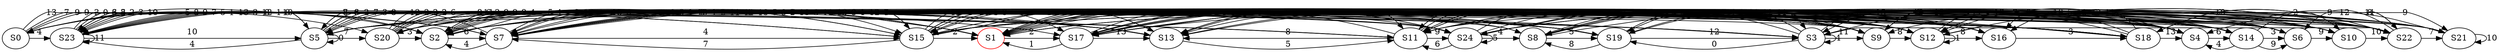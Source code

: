 // # of Nodes: 25 Density: 0.6 Alphabet Cardinality: 14
digraph {
	node [fixed_size=True width=.0005]
	S0 [label=S0]
	S0 -> S23 [label=4 constraint=false]
	S0 -> S5 [label=8 constraint=false]
	S0 -> S7 [label=13 constraint=false]
	S0 -> S2 [label=1 constraint=false]
	S0 -> S20 [label=7 constraint=false]
	S0 -> S15 [label=12 constraint=false]
	S0 -> S18 [label=9 constraint=false]
	S1 [label=S1 color=red]
	S1 -> S17 [label=2 constraint=false]
	S1 -> S13 [label=9 constraint=false]
	S1 -> S24 [label=8 constraint=false]
	S1 -> S9 [label=6 constraint=false]
	S1 -> S3 [label=4 constraint=false]
	S1 -> S16 [label=1 constraint=false]
	S1 -> S7 [label=2 constraint=false]
	S2 [label=S2]
	S2 -> S19 [label=2 constraint=false]
	S2 -> S9 [label=11 constraint=false]
	S2 -> S11 [label=9 constraint=false]
	S2 -> S12 [label=5 constraint=false]
	S2 -> S7 [label=6 constraint=false]
	S2 -> S3 [label=2 constraint=false]
	S2 -> S13 [label=6 constraint=false]
	S2 -> S15 [label=11 constraint=false]
	S3 [label=S3]
	S3 -> S8 [label=2 constraint=false]
	S3 -> S23 [label=2 constraint=false]
	S3 -> S3 [label=4 constraint=false]
	S3 -> S7 [label=12 constraint=false]
	S3 -> S4 [label=2 constraint=false]
	S3 -> S22 [label=13 constraint=false]
	S3 -> S19 [label=0 constraint=false]
	S3 -> S24 [label=11 constraint=false]
	S3 -> S9 [label=11 constraint=false]
	S4 [label=S4]
	S4 -> S12 [label=3 constraint=false]
	S4 -> S14 [label=6 constraint=false]
	S4 -> S23 [label=3 constraint=false]
	S4 -> S17 [label=0 constraint=false]
	S4 -> S20 [label=8 constraint=false]
	S4 -> S0 [label=13 constraint=false]
	S4 -> S7 [label=9 constraint=false]
	S4 -> S11 [label=2 constraint=false]
	S5 [label=S5]
	S5 -> S0 [label=10 constraint=false]
	S5 -> S12 [label=1 constraint=false]
	S5 -> S18 [label=8 constraint=false]
	S5 -> S14 [label=7 constraint=false]
	S5 -> S21 [label=9 constraint=false]
	S5 -> S20 [label=7 constraint=false]
	S5 -> S11 [label=2 constraint=false]
	S5 -> S16 [label=12 constraint=false]
	S5 -> S22 [label=0 constraint=false]
	S5 -> S18 [label=6 constraint=false]
	S5 -> S4 [label=7 constraint=false]
	S5 -> S15 [label=1 constraint=false]
	S5 -> S5 [label=0 constraint=false]
	S5 -> S23 [label=4 constraint=false]
	S6 [label=S6]
	S6 -> S10 [label=9 constraint=false]
	S6 -> S17 [label=2 constraint=false]
	S6 -> S2 [label=4 constraint=false]
	S6 -> S5 [label=8 constraint=false]
	S6 -> S23 [label=10 constraint=false]
	S6 -> S16 [label=10 constraint=false]
	S7 [label=S7]
	S7 -> S1 [label=10 constraint=false]
	S7 -> S8 [label=4 constraint=false]
	S7 -> S15 [label=4 constraint=false]
	S7 -> S5 [label=3 constraint=false]
	S7 -> S24 [label=1 constraint=false]
	S7 -> S13 [label=2 constraint=false]
	S7 -> S2 [label=4 constraint=false]
	S7 -> S23 [label=9 constraint=false]
	S8 [label=S8]
	S8 -> S21 [label=4 constraint=false]
	S8 -> S19 [label=5 constraint=false]
	S8 -> S15 [label=1 constraint=false]
	S8 -> S14 [label=10 constraint=false]
	S9 [label=S9]
	S9 -> S7 [label=1 constraint=false]
	S9 -> S13 [label=9 constraint=false]
	S9 -> S17 [label=3 constraint=false]
	S9 -> S20 [label=2 constraint=false]
	S9 -> S12 [label=8 constraint=false]
	S9 -> S0 [label=9 constraint=false]
	S9 -> S1 [label=0 constraint=false]
	S9 -> S22 [label=10 constraint=false]
	S9 -> S19 [label=3 constraint=false]
	S10 [label=S10]
	S10 -> S5 [label=11 constraint=false]
	S10 -> S22 [label=10 constraint=false]
	S10 -> S11 [label=9 constraint=false]
	S11 [label=S11]
	S11 -> S9 [label=13 constraint=false]
	S11 -> S24 [label=9 constraint=false]
	S11 -> S13 [label=8 constraint=false]
	S11 -> S3 [label=11 constraint=false]
	S11 -> S17 [label=5 constraint=false]
	S11 -> S12 [label=8 constraint=false]
	S12 [label=S12]
	S12 -> S1 [label=10 constraint=false]
	S12 -> S12 [label=1 constraint=false]
	S12 -> S11 [label=2 constraint=false]
	S12 -> S13 [label=4 constraint=false]
	S12 -> S15 [label=12 constraint=false]
	S12 -> S21 [label=13 constraint=false]
	S12 -> S16 [label=8 constraint=false]
	S12 -> S23 [label=8 constraint=false]
	S12 -> S10 [label=11 constraint=false]
	S12 -> S24 [label=7 constraint=false]
	S12 -> S7 [label=13 constraint=false]
	S12 -> S1 [label=11 constraint=false]
	S13 [label=S13]
	S13 -> S1 [label=5 constraint=false]
	S13 -> S2 [label=11 constraint=false]
	S13 -> S0 [label=3 constraint=false]
	S13 -> S7 [label=9 constraint=false]
	S13 -> S11 [label=5 constraint=false]
	S13 -> S22 [label=1 constraint=false]
	S13 -> S5 [label=13 constraint=false]
	S14 [label=S14]
	S14 -> S16 [label=0 constraint=false]
	S14 -> S24 [label=1 constraint=false]
	S14 -> S5 [label=8 constraint=false]
	S14 -> S6 [label=3 constraint=false]
	S14 -> S7 [label=6 constraint=false]
	S14 -> S4 [label=4 constraint=false]
	S14 -> S6 [label=9 constraint=false]
	S14 -> S12 [label=5 constraint=false]
	S14 -> S10 [label=2 constraint=false]
	S14 -> S1 [label=10 constraint=false]
	S14 -> S23 [label=5 constraint=false]
	S15 [label=S15]
	S15 -> S22 [label=11 constraint=false]
	S15 -> S5 [label=7 constraint=false]
	S15 -> S4 [label=0 constraint=false]
	S15 -> S7 [label=7 constraint=false]
	S15 -> S14 [label=12 constraint=false]
	S15 -> S9 [label=8 constraint=false]
	S15 -> S0 [label=8 constraint=false]
	S15 -> S11 [label=10 constraint=false]
	S15 -> S4 [label=6 constraint=false]
	S15 -> S17 [label=10 constraint=false]
	S15 -> S2 [label=4 constraint=false]
	S15 -> S1 [label=2 constraint=false]
	S15 -> S22 [label=8 constraint=false]
	S15 -> S9 [label=4 constraint=false]
	S16 [label=S16]
	S16 -> S8 [label=5 constraint=false]
	S16 -> S1 [label=12 constraint=false]
	S16 -> S11 [label=12 constraint=false]
	S16 -> S18 [label=3 constraint=false]
	S16 -> S8 [label=1 constraint=false]
	S16 -> S13 [label=10 constraint=false]
	S16 -> S2 [label=9 constraint=false]
	S17 [label=S17]
	S17 -> S13 [label=13 constraint=false]
	S17 -> S1 [label=1 constraint=false]
	S17 -> S4 [label=2 constraint=false]
	S17 -> S24 [label=11 constraint=false]
	S17 -> S22 [label=6 constraint=false]
	S17 -> S14 [label=13 constraint=false]
	S17 -> S16 [label=12 constraint=false]
	S17 -> S9 [label=6 constraint=false]
	S18 [label=S18]
	S18 -> S9 [label=12 constraint=false]
	S18 -> S4 [label=13 constraint=false]
	S18 -> S22 [label=13 constraint=false]
	S18 -> S1 [label=8 constraint=false]
	S18 -> S3 [label=12 constraint=false]
	S18 -> S8 [label=5 constraint=false]
	S18 -> S19 [label=9 constraint=false]
	S18 -> S12 [label=13 constraint=false]
	S19 [label=S19]
	S19 -> S23 [label=6 constraint=false]
	S19 -> S13 [label=0 constraint=false]
	S19 -> S3 [label=12 constraint=false]
	S19 -> S17 [label=5 constraint=false]
	S19 -> S21 [label=7 constraint=false]
	S19 -> S20 [label=13 constraint=false]
	S19 -> S4 [label=5 constraint=false]
	S19 -> S8 [label=8 constraint=false]
	S20 [label=S20]
	S20 -> S14 [label=2 constraint=false]
	S20 -> S1 [label=13 constraint=false]
	S20 -> S22 [label=3 constraint=false]
	S20 -> S15 [label=3 constraint=false]
	S20 -> S6 [label=5 constraint=false]
	S20 -> S9 [label=7 constraint=false]
	S20 -> S10 [label=6 constraint=false]
	S20 -> S18 [label=12 constraint=false]
	S20 -> S12 [label=2 constraint=false]
	S20 -> S17 [label=2 constraint=false]
	S20 -> S2 [label=3 constraint=false]
	S21 [label=S21]
	S21 -> S11 [label=7 constraint=false]
	S21 -> S4 [label=12 constraint=false]
	S21 -> S15 [label=3 constraint=false]
	S21 -> S3 [label=13 constraint=false]
	S21 -> S21 [label=10 constraint=false]
	S22 [label=S22]
	S22 -> S2 [label=8 constraint=false]
	S22 -> S6 [label=9 constraint=false]
	S22 -> S3 [label=5 constraint=false]
	S22 -> S11 [label=2 constraint=false]
	S22 -> S21 [label=7 constraint=false]
	S22 -> S24 [label=12 constraint=false]
	S22 -> S11 [label=9 constraint=false]
	S22 -> S7 [label=1 constraint=false]
	S22 -> S5 [label=3 constraint=false]
	S22 -> S13 [label=5 constraint=false]
	S22 -> S9 [label=9 constraint=false]
	S22 -> S18 [label=2 constraint=false]
	S23 [label=S23]
	S23 -> S10 [label=2 constraint=false]
	S23 -> S16 [label=5 constraint=false]
	S23 -> S23 [label=11 constraint=false]
	S23 -> S11 [label=7 constraint=false]
	S23 -> S19 [label=3 constraint=false]
	S23 -> S2 [label=2 constraint=false]
	S23 -> S24 [label=0 constraint=false]
	S23 -> S18 [label=1 constraint=false]
	S23 -> S5 [label=10 constraint=false]
	S23 -> S10 [label=5 constraint=false]
	S24 [label=S24]
	S24 -> S24 [label=5 constraint=false]
	S24 -> S11 [label=6 constraint=false]
	S24 -> S8 [label=4 constraint=false]
	S24 -> S22 [label=11 constraint=false]
	S24 -> S6 [label=11 constraint=false]
	S24 -> S17 [label=0 constraint=false]
	S24 -> S10 [label=4 constraint=false]
}
